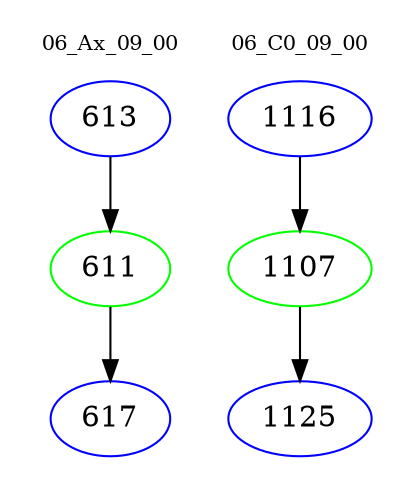digraph{
subgraph cluster_0 {
color = white
label = "06_Ax_09_00";
fontsize=10;
T0_613 [label="613", color="blue"]
T0_613 -> T0_611 [color="black"]
T0_611 [label="611", color="green"]
T0_611 -> T0_617 [color="black"]
T0_617 [label="617", color="blue"]
}
subgraph cluster_1 {
color = white
label = "06_C0_09_00";
fontsize=10;
T1_1116 [label="1116", color="blue"]
T1_1116 -> T1_1107 [color="black"]
T1_1107 [label="1107", color="green"]
T1_1107 -> T1_1125 [color="black"]
T1_1125 [label="1125", color="blue"]
}
}
